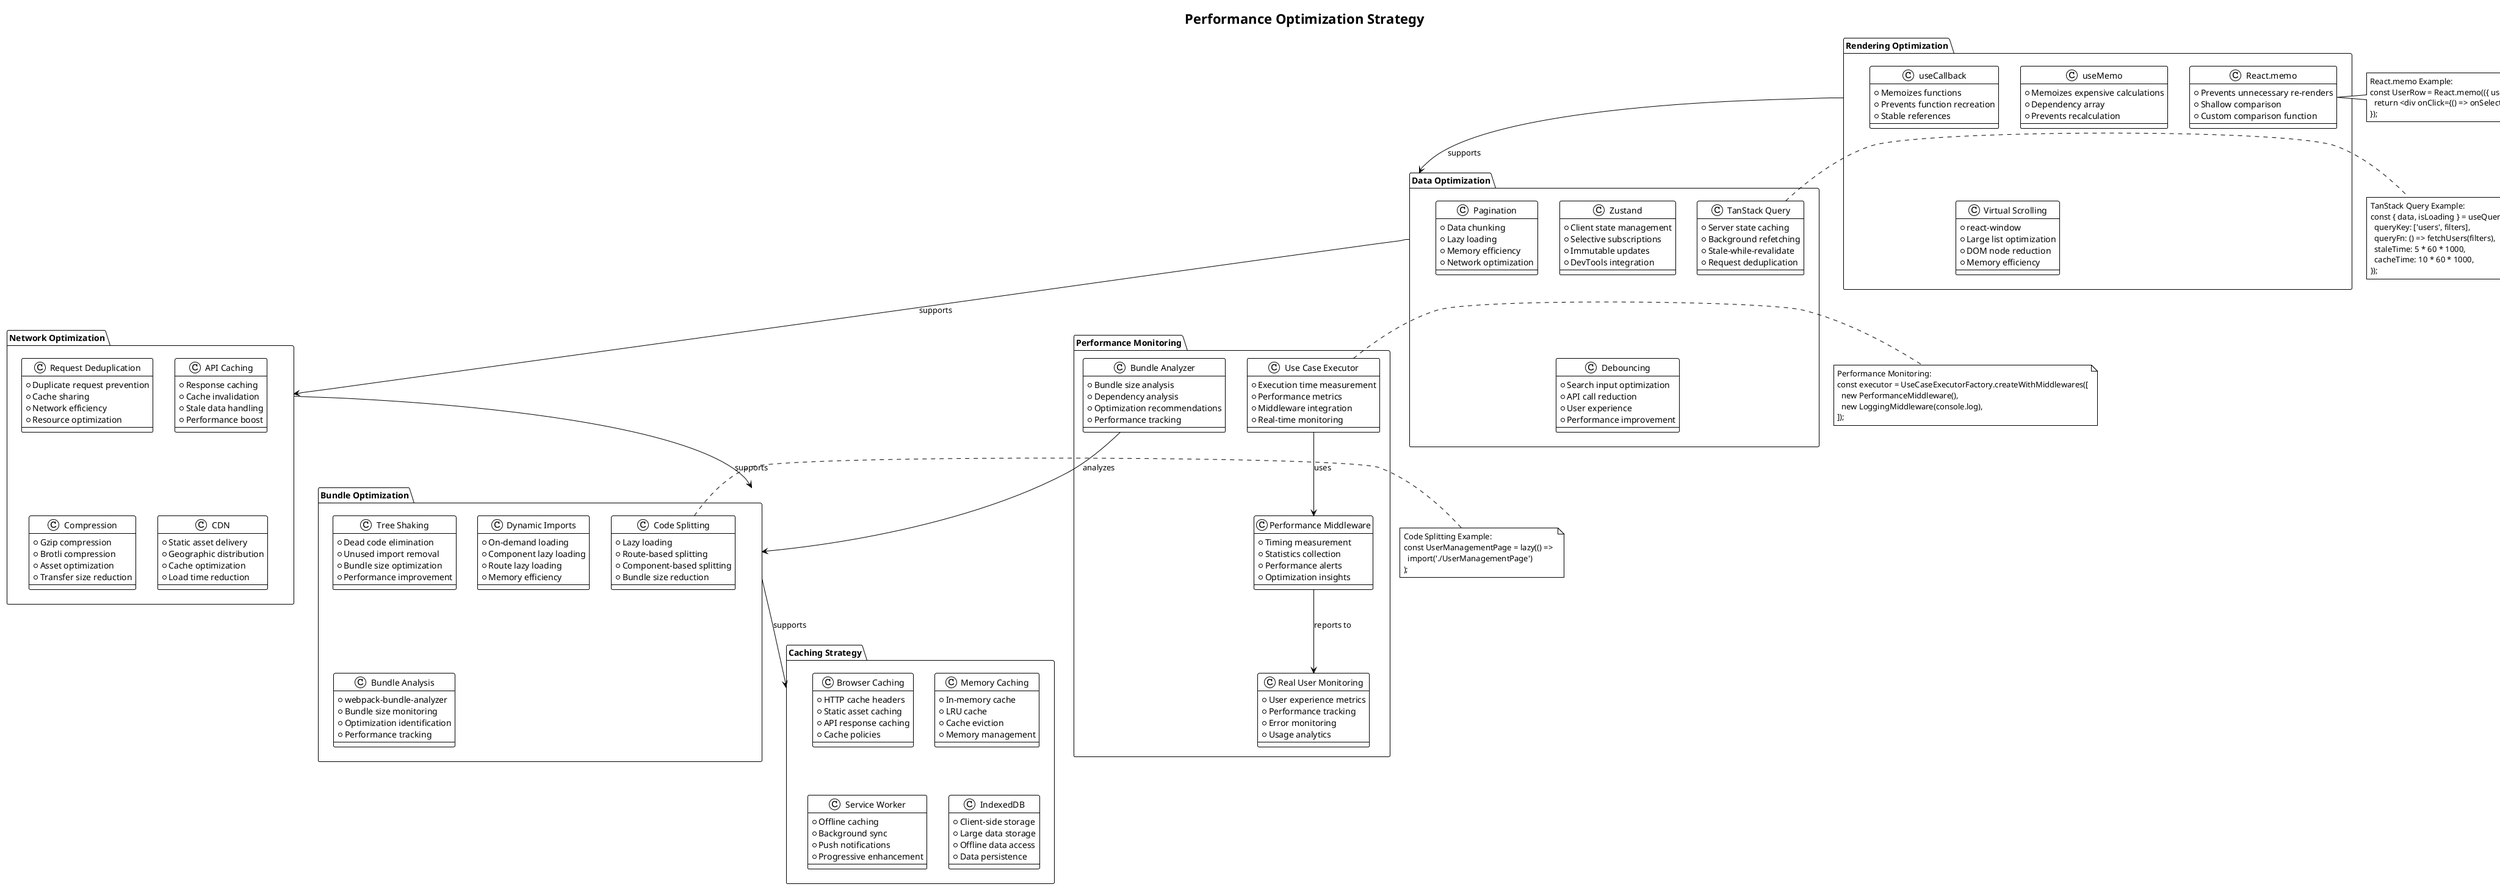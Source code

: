 @startuml Performance Optimization
!theme plain
skinparam backgroundColor #FFFFFF
skinparam componentStyle rectangle

title Performance Optimization Strategy

package "Rendering Optimization" as RenderingOpt {
  class "React.memo" as ReactMemo {
    + Prevents unnecessary re-renders
    + Shallow comparison
    + Custom comparison function
  }
  
  class "useMemo" as UseMemo {
    + Memoizes expensive calculations
    + Dependency array
    + Prevents recalculation
  }
  
  class "useCallback" as UseCallback {
    + Memoizes functions
    + Prevents function recreation
    + Stable references
  }
  
  class "Virtual Scrolling" as VirtualScrolling {
    + react-window
    + Large list optimization
    + DOM node reduction
    + Memory efficiency
  }
}

package "Data Optimization" as DataOpt {
  class "TanStack Query" as TanStackQuery {
    + Server state caching
    + Background refetching
    + Stale-while-revalidate
    + Request deduplication
  }
  
  class "Zustand" as Zustand {
    + Client state management
    + Selective subscriptions
    + Immutable updates
    + DevTools integration
  }
  
  class "Pagination" as Pagination {
    + Data chunking
    + Lazy loading
    + Memory efficiency
    + Network optimization
  }
  
  class "Debouncing" as Debouncing {
    + Search input optimization
    + API call reduction
    + User experience
    + Performance improvement
  }
}

package "Network Optimization" as NetworkOpt {
  class "Request Deduplication" as RequestDedup {
    + Duplicate request prevention
    + Cache sharing
    + Network efficiency
    + Resource optimization
  }
  
  class "API Caching" as APICaching {
    + Response caching
    + Cache invalidation
    + Stale data handling
    + Performance boost
  }
  
  class "Compression" as Compression {
    + Gzip compression
    + Brotli compression
    + Asset optimization
    + Transfer size reduction
  }
  
  class "CDN" as CDN {
    + Static asset delivery
    + Geographic distribution
    + Cache optimization
    + Load time reduction
  }
}

package "Bundle Optimization" as BundleOpt {
  class "Code Splitting" as CodeSplitting {
    + Lazy loading
    + Route-based splitting
    + Component-based splitting
    + Bundle size reduction
  }
  
  class "Tree Shaking" as TreeShaking {
    + Dead code elimination
    + Unused import removal
    + Bundle size optimization
    + Performance improvement
  }
  
  class "Dynamic Imports" as DynamicImports {
    + On-demand loading
    + Component lazy loading
    + Route lazy loading
    + Memory efficiency
  }
  
  class "Bundle Analysis" as BundleAnalysis {
    + webpack-bundle-analyzer
    + Bundle size monitoring
    + Optimization identification
    + Performance tracking
  }
}

package "Caching Strategy" as CachingStrategy {
  class "Browser Caching" as BrowserCaching {
    + HTTP cache headers
    + Static asset caching
    + API response caching
    + Cache policies
  }
  
  class "Memory Caching" as MemoryCaching {
    + In-memory cache
    + LRU cache
    + Cache eviction
    + Memory management
  }
  
  class "Service Worker" as ServiceWorker {
    + Offline caching
    + Background sync
    + Push notifications
    + Progressive enhancement
  }
  
  class "IndexedDB" as IndexedDB {
    + Client-side storage
    + Large data storage
    + Offline data access
    + Data persistence
  }
}

package "Performance Monitoring" as PerfMonitoring {
  class "Use Case Executor" as UseCaseExecutor {
    + Execution time measurement
    + Performance metrics
    + Middleware integration
    + Real-time monitoring
  }
  
  class "Performance Middleware" as PerfMiddleware {
    + Timing measurement
    + Statistics collection
    + Performance alerts
    + Optimization insights
  }
  
  class "Bundle Analyzer" as BundleAnalyzer {
    + Bundle size analysis
    + Dependency analysis
    + Optimization recommendations
    + Performance tracking
  }
  
  class "Real User Monitoring" as RUM {
    + User experience metrics
    + Performance tracking
    + Error monitoring
    + Usage analytics
  }
}

' Optimization relationships
RenderingOpt --> DataOpt : supports
DataOpt --> NetworkOpt : supports
NetworkOpt --> BundleOpt : supports
BundleOpt --> CachingStrategy : supports

' Performance monitoring
UseCaseExecutor --> PerfMiddleware : uses
PerfMiddleware --> RUM : reports to
BundleAnalyzer --> BundleOpt : analyzes

' Implementation examples
note right of ReactMemo
  React.memo Example:
  const UserRow = React.memo(({ user, onSelect }) => {
    return <div onClick={() => onSelect(user)}>{user.name}</div>;
  });
end note

note right of TanStackQuery
  TanStack Query Example:
  const { data, isLoading } = useQuery({
    queryKey: ['users', filters],
    queryFn: () => fetchUsers(filters),
    staleTime: 5 * 60 * 1000,
    cacheTime: 10 * 60 * 1000,
  });
end note

note right of CodeSplitting
  Code Splitting Example:
  const UserManagementPage = lazy(() => 
    import('./UserManagementPage')
  );
end note

note right of UseCaseExecutor
  Performance Monitoring:
  const executor = UseCaseExecutorFactory.createWithMiddlewares([
    new PerformanceMiddleware(),
    new LoggingMiddleware(console.log),
  ]);
end note

@enduml
